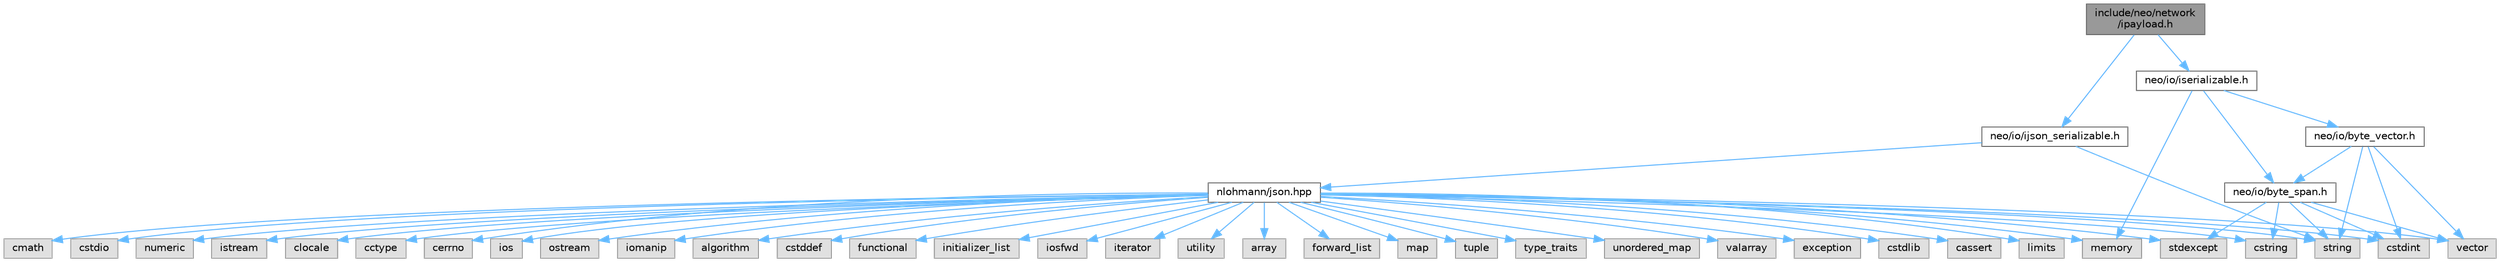 digraph "include/neo/network/ipayload.h"
{
 // LATEX_PDF_SIZE
  bgcolor="transparent";
  edge [fontname=Helvetica,fontsize=10,labelfontname=Helvetica,labelfontsize=10];
  node [fontname=Helvetica,fontsize=10,shape=box,height=0.2,width=0.4];
  Node1 [id="Node000001",label="include/neo/network\l/ipayload.h",height=0.2,width=0.4,color="gray40", fillcolor="grey60", style="filled", fontcolor="black",tooltip=" "];
  Node1 -> Node2 [id="edge1_Node000001_Node000002",color="steelblue1",style="solid",tooltip=" "];
  Node2 [id="Node000002",label="neo/io/ijson_serializable.h",height=0.2,width=0.4,color="grey40", fillcolor="white", style="filled",URL="$ijson__serializable_8h.html",tooltip=" "];
  Node2 -> Node3 [id="edge2_Node000002_Node000003",color="steelblue1",style="solid",tooltip=" "];
  Node3 [id="Node000003",label="nlohmann/json.hpp",height=0.2,width=0.4,color="grey40", fillcolor="white", style="filled",URL="$json_8hpp.html",tooltip=" "];
  Node3 -> Node4 [id="edge3_Node000003_Node000004",color="steelblue1",style="solid",tooltip=" "];
  Node4 [id="Node000004",label="algorithm",height=0.2,width=0.4,color="grey60", fillcolor="#E0E0E0", style="filled",tooltip=" "];
  Node3 -> Node5 [id="edge4_Node000003_Node000005",color="steelblue1",style="solid",tooltip=" "];
  Node5 [id="Node000005",label="cstddef",height=0.2,width=0.4,color="grey60", fillcolor="#E0E0E0", style="filled",tooltip=" "];
  Node3 -> Node6 [id="edge5_Node000003_Node000006",color="steelblue1",style="solid",tooltip=" "];
  Node6 [id="Node000006",label="functional",height=0.2,width=0.4,color="grey60", fillcolor="#E0E0E0", style="filled",tooltip=" "];
  Node3 -> Node7 [id="edge6_Node000003_Node000007",color="steelblue1",style="solid",tooltip=" "];
  Node7 [id="Node000007",label="initializer_list",height=0.2,width=0.4,color="grey60", fillcolor="#E0E0E0", style="filled",tooltip=" "];
  Node3 -> Node8 [id="edge7_Node000003_Node000008",color="steelblue1",style="solid",tooltip=" "];
  Node8 [id="Node000008",label="iosfwd",height=0.2,width=0.4,color="grey60", fillcolor="#E0E0E0", style="filled",tooltip=" "];
  Node3 -> Node9 [id="edge8_Node000003_Node000009",color="steelblue1",style="solid",tooltip=" "];
  Node9 [id="Node000009",label="iterator",height=0.2,width=0.4,color="grey60", fillcolor="#E0E0E0", style="filled",tooltip=" "];
  Node3 -> Node10 [id="edge9_Node000003_Node000010",color="steelblue1",style="solid",tooltip=" "];
  Node10 [id="Node000010",label="memory",height=0.2,width=0.4,color="grey60", fillcolor="#E0E0E0", style="filled",tooltip=" "];
  Node3 -> Node11 [id="edge10_Node000003_Node000011",color="steelblue1",style="solid",tooltip=" "];
  Node11 [id="Node000011",label="string",height=0.2,width=0.4,color="grey60", fillcolor="#E0E0E0", style="filled",tooltip=" "];
  Node3 -> Node12 [id="edge11_Node000003_Node000012",color="steelblue1",style="solid",tooltip=" "];
  Node12 [id="Node000012",label="utility",height=0.2,width=0.4,color="grey60", fillcolor="#E0E0E0", style="filled",tooltip=" "];
  Node3 -> Node13 [id="edge12_Node000003_Node000013",color="steelblue1",style="solid",tooltip=" "];
  Node13 [id="Node000013",label="vector",height=0.2,width=0.4,color="grey60", fillcolor="#E0E0E0", style="filled",tooltip=" "];
  Node3 -> Node14 [id="edge13_Node000003_Node000014",color="steelblue1",style="solid",tooltip=" "];
  Node14 [id="Node000014",label="array",height=0.2,width=0.4,color="grey60", fillcolor="#E0E0E0", style="filled",tooltip=" "];
  Node3 -> Node15 [id="edge14_Node000003_Node000015",color="steelblue1",style="solid",tooltip=" "];
  Node15 [id="Node000015",label="forward_list",height=0.2,width=0.4,color="grey60", fillcolor="#E0E0E0", style="filled",tooltip=" "];
  Node3 -> Node16 [id="edge15_Node000003_Node000016",color="steelblue1",style="solid",tooltip=" "];
  Node16 [id="Node000016",label="map",height=0.2,width=0.4,color="grey60", fillcolor="#E0E0E0", style="filled",tooltip=" "];
  Node3 -> Node17 [id="edge16_Node000003_Node000017",color="steelblue1",style="solid",tooltip=" "];
  Node17 [id="Node000017",label="tuple",height=0.2,width=0.4,color="grey60", fillcolor="#E0E0E0", style="filled",tooltip=" "];
  Node3 -> Node18 [id="edge17_Node000003_Node000018",color="steelblue1",style="solid",tooltip=" "];
  Node18 [id="Node000018",label="type_traits",height=0.2,width=0.4,color="grey60", fillcolor="#E0E0E0", style="filled",tooltip=" "];
  Node3 -> Node19 [id="edge18_Node000003_Node000019",color="steelblue1",style="solid",tooltip=" "];
  Node19 [id="Node000019",label="unordered_map",height=0.2,width=0.4,color="grey60", fillcolor="#E0E0E0", style="filled",tooltip=" "];
  Node3 -> Node20 [id="edge19_Node000003_Node000020",color="steelblue1",style="solid",tooltip=" "];
  Node20 [id="Node000020",label="valarray",height=0.2,width=0.4,color="grey60", fillcolor="#E0E0E0", style="filled",tooltip=" "];
  Node3 -> Node21 [id="edge20_Node000003_Node000021",color="steelblue1",style="solid",tooltip=" "];
  Node21 [id="Node000021",label="exception",height=0.2,width=0.4,color="grey60", fillcolor="#E0E0E0", style="filled",tooltip=" "];
  Node3 -> Node22 [id="edge21_Node000003_Node000022",color="steelblue1",style="solid",tooltip=" "];
  Node22 [id="Node000022",label="stdexcept",height=0.2,width=0.4,color="grey60", fillcolor="#E0E0E0", style="filled",tooltip=" "];
  Node3 -> Node23 [id="edge22_Node000003_Node000023",color="steelblue1",style="solid",tooltip=" "];
  Node23 [id="Node000023",label="cstdint",height=0.2,width=0.4,color="grey60", fillcolor="#E0E0E0", style="filled",tooltip=" "];
  Node3 -> Node24 [id="edge23_Node000003_Node000024",color="steelblue1",style="solid",tooltip=" "];
  Node24 [id="Node000024",label="cstdlib",height=0.2,width=0.4,color="grey60", fillcolor="#E0E0E0", style="filled",tooltip=" "];
  Node3 -> Node25 [id="edge24_Node000003_Node000025",color="steelblue1",style="solid",tooltip=" "];
  Node25 [id="Node000025",label="cassert",height=0.2,width=0.4,color="grey60", fillcolor="#E0E0E0", style="filled",tooltip=" "];
  Node3 -> Node26 [id="edge25_Node000003_Node000026",color="steelblue1",style="solid",tooltip=" "];
  Node26 [id="Node000026",label="limits",height=0.2,width=0.4,color="grey60", fillcolor="#E0E0E0", style="filled",tooltip=" "];
  Node3 -> Node27 [id="edge26_Node000003_Node000027",color="steelblue1",style="solid",tooltip=" "];
  Node27 [id="Node000027",label="cstring",height=0.2,width=0.4,color="grey60", fillcolor="#E0E0E0", style="filled",tooltip=" "];
  Node3 -> Node28 [id="edge27_Node000003_Node000028",color="steelblue1",style="solid",tooltip=" "];
  Node28 [id="Node000028",label="cmath",height=0.2,width=0.4,color="grey60", fillcolor="#E0E0E0", style="filled",tooltip=" "];
  Node3 -> Node29 [id="edge28_Node000003_Node000029",color="steelblue1",style="solid",tooltip=" "];
  Node29 [id="Node000029",label="cstdio",height=0.2,width=0.4,color="grey60", fillcolor="#E0E0E0", style="filled",tooltip=" "];
  Node3 -> Node30 [id="edge29_Node000003_Node000030",color="steelblue1",style="solid",tooltip=" "];
  Node30 [id="Node000030",label="numeric",height=0.2,width=0.4,color="grey60", fillcolor="#E0E0E0", style="filled",tooltip=" "];
  Node3 -> Node31 [id="edge30_Node000003_Node000031",color="steelblue1",style="solid",tooltip=" "];
  Node31 [id="Node000031",label="istream",height=0.2,width=0.4,color="grey60", fillcolor="#E0E0E0", style="filled",tooltip=" "];
  Node3 -> Node32 [id="edge31_Node000003_Node000032",color="steelblue1",style="solid",tooltip=" "];
  Node32 [id="Node000032",label="clocale",height=0.2,width=0.4,color="grey60", fillcolor="#E0E0E0", style="filled",tooltip=" "];
  Node3 -> Node33 [id="edge32_Node000003_Node000033",color="steelblue1",style="solid",tooltip=" "];
  Node33 [id="Node000033",label="cctype",height=0.2,width=0.4,color="grey60", fillcolor="#E0E0E0", style="filled",tooltip=" "];
  Node3 -> Node34 [id="edge33_Node000003_Node000034",color="steelblue1",style="solid",tooltip=" "];
  Node34 [id="Node000034",label="cerrno",height=0.2,width=0.4,color="grey60", fillcolor="#E0E0E0", style="filled",tooltip=" "];
  Node3 -> Node35 [id="edge34_Node000003_Node000035",color="steelblue1",style="solid",tooltip=" "];
  Node35 [id="Node000035",label="ios",height=0.2,width=0.4,color="grey60", fillcolor="#E0E0E0", style="filled",tooltip=" "];
  Node3 -> Node36 [id="edge35_Node000003_Node000036",color="steelblue1",style="solid",tooltip=" "];
  Node36 [id="Node000036",label="ostream",height=0.2,width=0.4,color="grey60", fillcolor="#E0E0E0", style="filled",tooltip=" "];
  Node3 -> Node37 [id="edge36_Node000003_Node000037",color="steelblue1",style="solid",tooltip=" "];
  Node37 [id="Node000037",label="iomanip",height=0.2,width=0.4,color="grey60", fillcolor="#E0E0E0", style="filled",tooltip=" "];
  Node2 -> Node11 [id="edge37_Node000002_Node000011",color="steelblue1",style="solid",tooltip=" "];
  Node1 -> Node38 [id="edge38_Node000001_Node000038",color="steelblue1",style="solid",tooltip=" "];
  Node38 [id="Node000038",label="neo/io/iserializable.h",height=0.2,width=0.4,color="grey40", fillcolor="white", style="filled",URL="$iserializable_8h.html",tooltip=" "];
  Node38 -> Node39 [id="edge39_Node000038_Node000039",color="steelblue1",style="solid",tooltip=" "];
  Node39 [id="Node000039",label="neo/io/byte_span.h",height=0.2,width=0.4,color="grey40", fillcolor="white", style="filled",URL="$io_2byte__span_8h.html",tooltip=" "];
  Node39 -> Node23 [id="edge40_Node000039_Node000023",color="steelblue1",style="solid",tooltip=" "];
  Node39 -> Node27 [id="edge41_Node000039_Node000027",color="steelblue1",style="solid",tooltip=" "];
  Node39 -> Node22 [id="edge42_Node000039_Node000022",color="steelblue1",style="solid",tooltip=" "];
  Node39 -> Node11 [id="edge43_Node000039_Node000011",color="steelblue1",style="solid",tooltip=" "];
  Node39 -> Node13 [id="edge44_Node000039_Node000013",color="steelblue1",style="solid",tooltip=" "];
  Node38 -> Node40 [id="edge45_Node000038_Node000040",color="steelblue1",style="solid",tooltip=" "];
  Node40 [id="Node000040",label="neo/io/byte_vector.h",height=0.2,width=0.4,color="grey40", fillcolor="white", style="filled",URL="$io_2byte__vector_8h.html",tooltip=" "];
  Node40 -> Node39 [id="edge46_Node000040_Node000039",color="steelblue1",style="solid",tooltip=" "];
  Node40 -> Node23 [id="edge47_Node000040_Node000023",color="steelblue1",style="solid",tooltip=" "];
  Node40 -> Node11 [id="edge48_Node000040_Node000011",color="steelblue1",style="solid",tooltip=" "];
  Node40 -> Node13 [id="edge49_Node000040_Node000013",color="steelblue1",style="solid",tooltip=" "];
  Node38 -> Node10 [id="edge50_Node000038_Node000010",color="steelblue1",style="solid",tooltip=" "];
}
